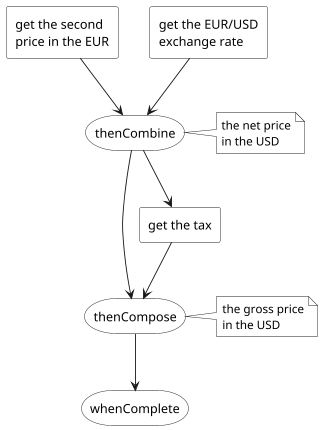 @startuml

scale 0.90
skinparam monochrome true
skinparam RectangleBackgroundColor white
skinparam StorageBackgroundColor white
skinparam NoteBackgroundColor white

rectangle "get the second\nprice in the EUR" as step4
rectangle "get the EUR/USD\nexchange rate" as step5

storage  "thenCombine" as step7
note right of step7: the net price\nin the USD

rectangle "get the tax" as step7b

storage  "thenCompose" as step8
note right of step8: the gross price\nin the USD

storage  "whenComplete" as step9

step4 --> step7
step5 --> step7

step7 --> step7b
step7 --> step8
step7b --> step8

step8 --> step9

@enduml
